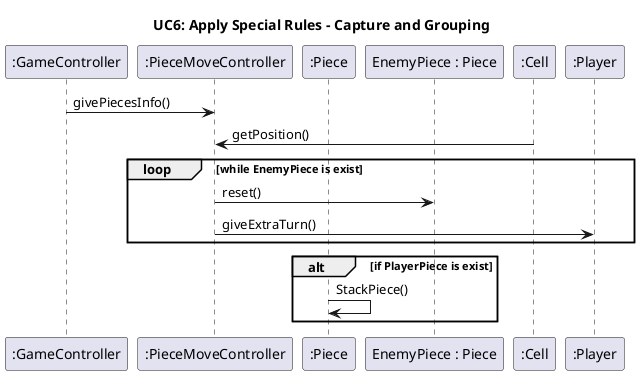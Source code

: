 @startuml
title UC6: Apply Special Rules - Capture and Grouping

participant ":GameController" as GameController
participant ":PieceMoveController" as PieceMoveController
participant ":Piece" as Piece
participant "EnemyPiece : Piece" as EnemyPiece
participant ":Cell" as Cell
participant ":Player" as Player


	GameController -> PieceMoveController: givePiecesInfo()
	PieceMoveController <- Cell : getPosition()

	loop while EnemyPiece is exist
		PieceMoveController -> EnemyPiece : reset()
		PieceMoveController -> Player : giveExtraTurn()
	end

	alt if PlayerPiece is exist
    	Piece -> Piece : StackPiece()
    end



@enduml
